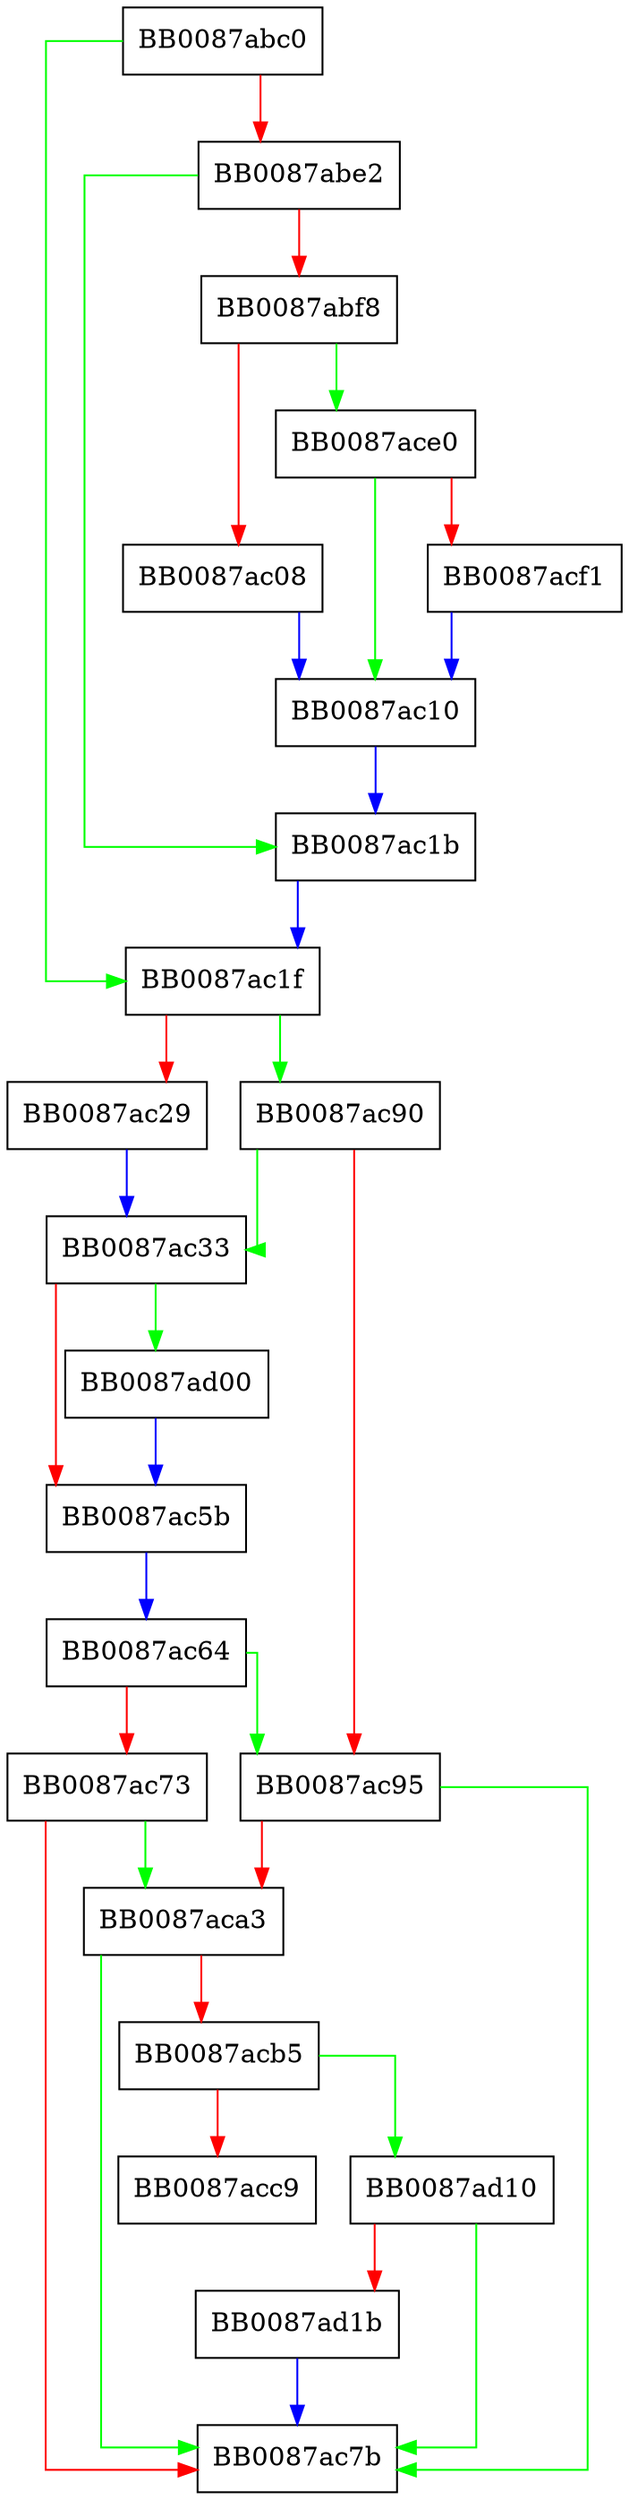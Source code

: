 digraph fputs {
  node [shape="box"];
  graph [splines=ortho];
  BB0087abc0 -> BB0087ac1f [color="green"];
  BB0087abc0 -> BB0087abe2 [color="red"];
  BB0087abe2 -> BB0087ac1b [color="green"];
  BB0087abe2 -> BB0087abf8 [color="red"];
  BB0087abf8 -> BB0087ace0 [color="green"];
  BB0087abf8 -> BB0087ac08 [color="red"];
  BB0087ac08 -> BB0087ac10 [color="blue"];
  BB0087ac10 -> BB0087ac1b [color="blue"];
  BB0087ac1b -> BB0087ac1f [color="blue"];
  BB0087ac1f -> BB0087ac90 [color="green"];
  BB0087ac1f -> BB0087ac29 [color="red"];
  BB0087ac29 -> BB0087ac33 [color="blue"];
  BB0087ac33 -> BB0087ad00 [color="green"];
  BB0087ac33 -> BB0087ac5b [color="red"];
  BB0087ac5b -> BB0087ac64 [color="blue"];
  BB0087ac64 -> BB0087ac95 [color="green"];
  BB0087ac64 -> BB0087ac73 [color="red"];
  BB0087ac73 -> BB0087aca3 [color="green"];
  BB0087ac73 -> BB0087ac7b [color="red"];
  BB0087ac90 -> BB0087ac33 [color="green"];
  BB0087ac90 -> BB0087ac95 [color="red"];
  BB0087ac95 -> BB0087ac7b [color="green"];
  BB0087ac95 -> BB0087aca3 [color="red"];
  BB0087aca3 -> BB0087ac7b [color="green"];
  BB0087aca3 -> BB0087acb5 [color="red"];
  BB0087acb5 -> BB0087ad10 [color="green"];
  BB0087acb5 -> BB0087acc9 [color="red"];
  BB0087ace0 -> BB0087ac10 [color="green"];
  BB0087ace0 -> BB0087acf1 [color="red"];
  BB0087acf1 -> BB0087ac10 [color="blue"];
  BB0087ad00 -> BB0087ac5b [color="blue"];
  BB0087ad10 -> BB0087ac7b [color="green"];
  BB0087ad10 -> BB0087ad1b [color="red"];
  BB0087ad1b -> BB0087ac7b [color="blue"];
}